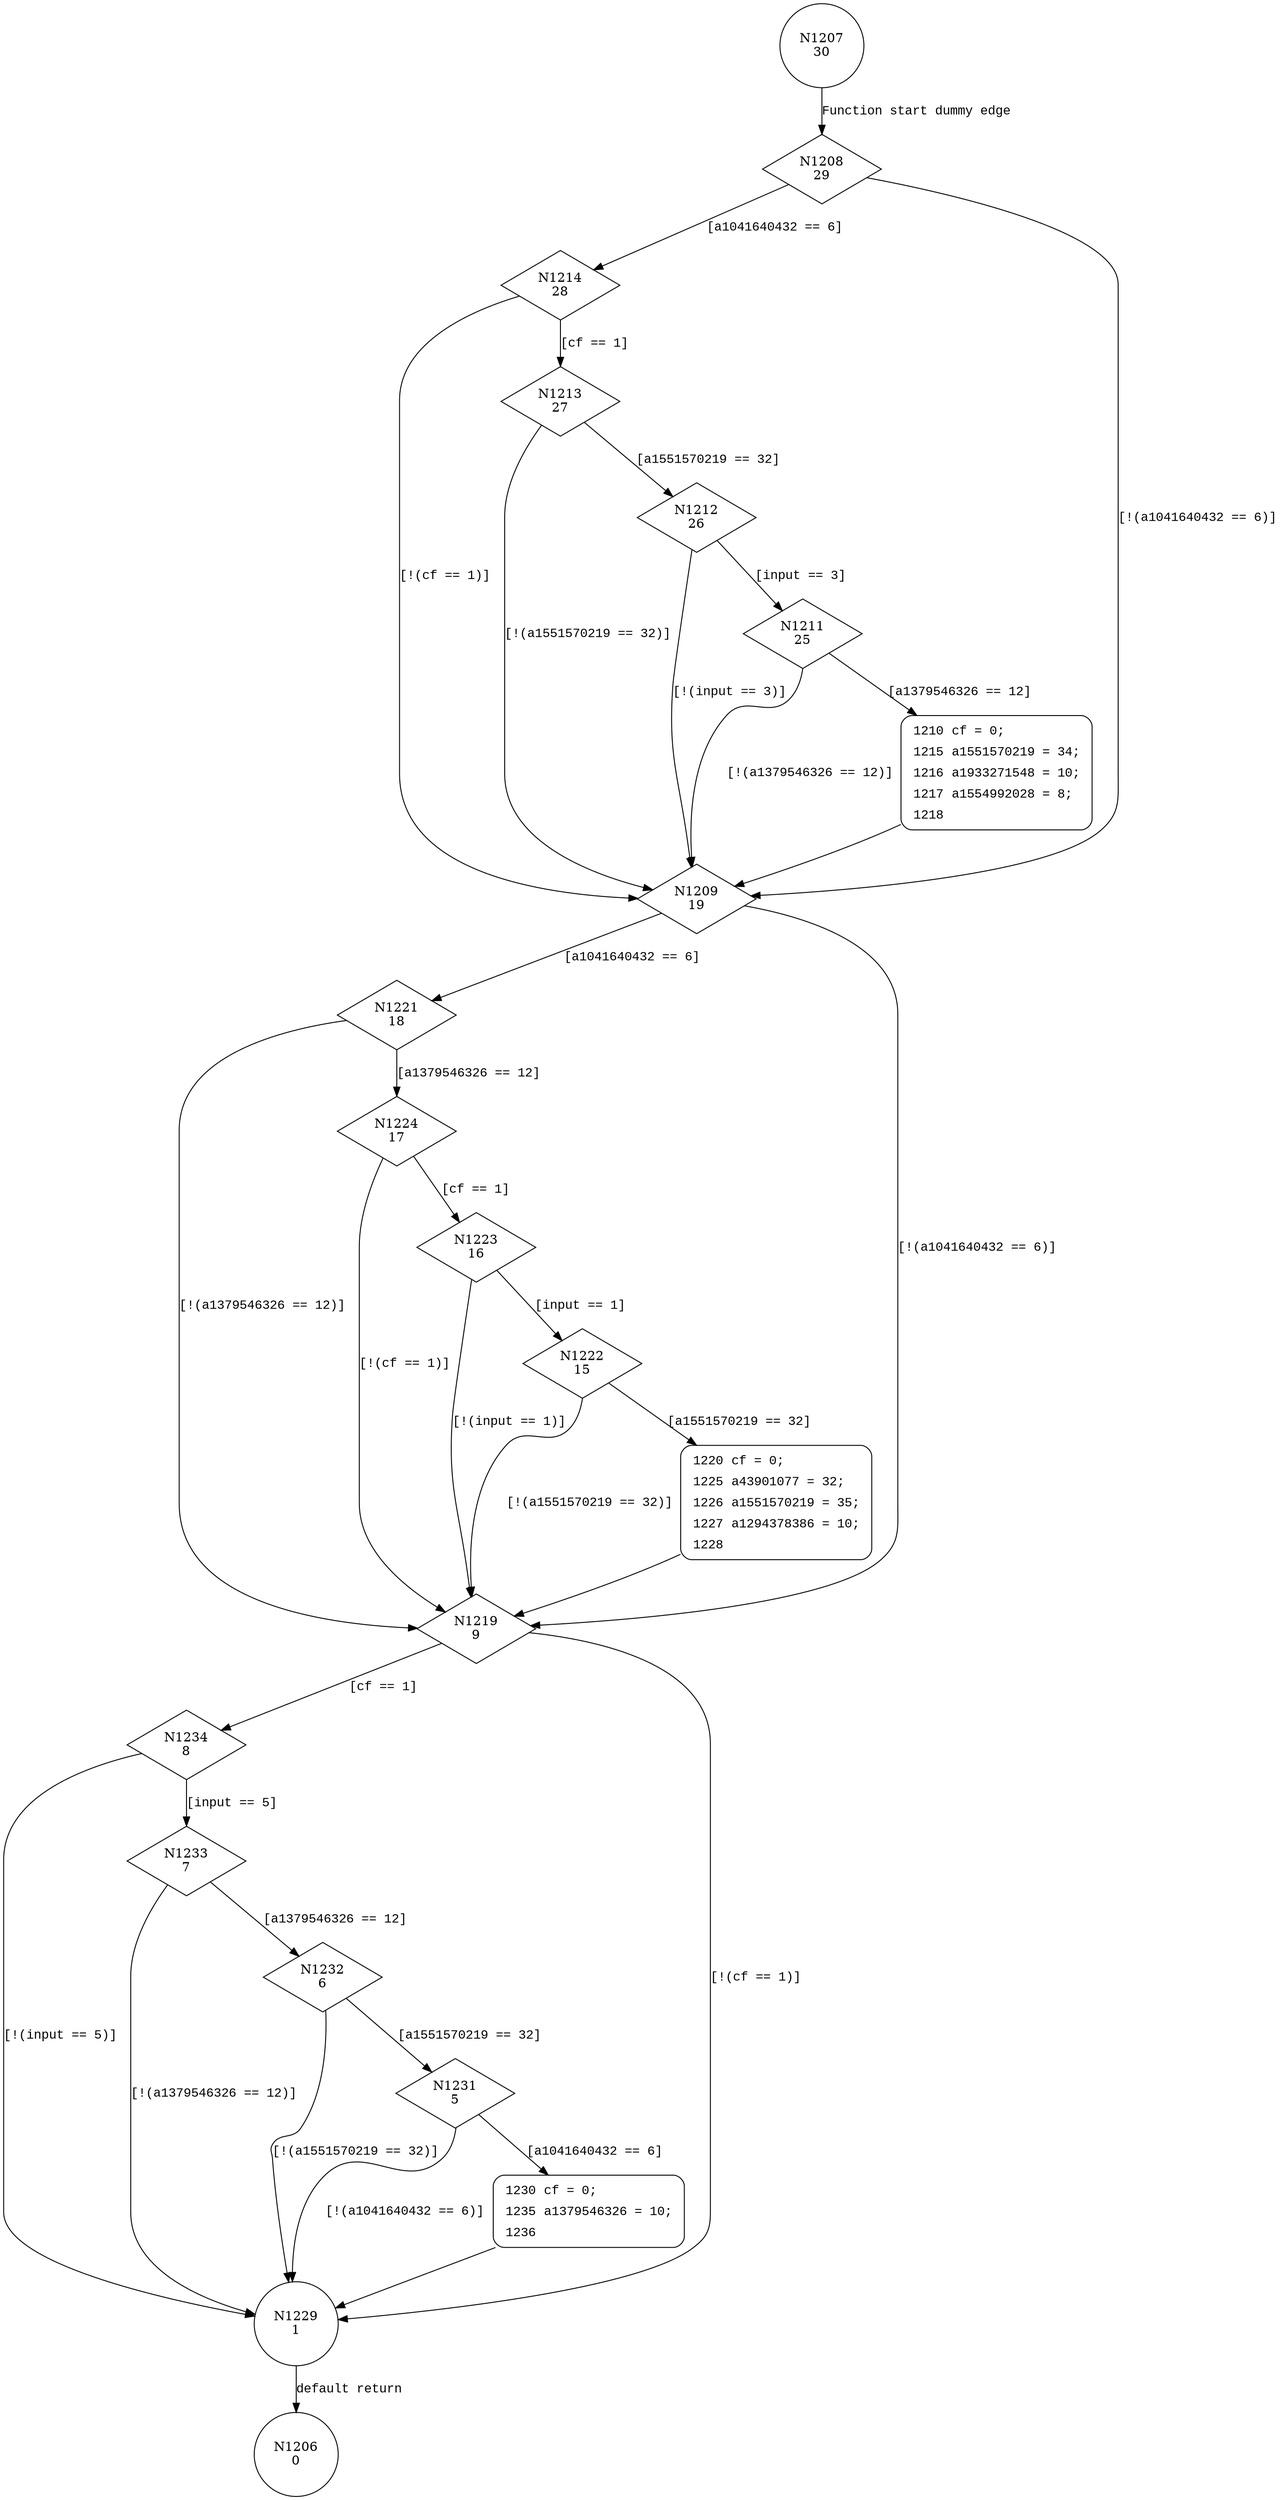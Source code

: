 digraph calculate_outputm71 {
1207 [shape="circle" label="N1207\n30"]
1208 [shape="diamond" label="N1208\n29"]
1214 [shape="diamond" label="N1214\n28"]
1209 [shape="diamond" label="N1209\n19"]
1221 [shape="diamond" label="N1221\n18"]
1219 [shape="diamond" label="N1219\n9"]
1234 [shape="diamond" label="N1234\n8"]
1229 [shape="circle" label="N1229\n1"]
1206 [shape="circle" label="N1206\n0"]
1233 [shape="diamond" label="N1233\n7"]
1232 [shape="diamond" label="N1232\n6"]
1231 [shape="diamond" label="N1231\n5"]
1230 [shape="circle" label="N1230\n4"]
1224 [shape="diamond" label="N1224\n17"]
1223 [shape="diamond" label="N1223\n16"]
1222 [shape="diamond" label="N1222\n15"]
1220 [shape="circle" label="N1220\n14"]
1213 [shape="diamond" label="N1213\n27"]
1212 [shape="diamond" label="N1212\n26"]
1211 [shape="diamond" label="N1211\n25"]
1210 [shape="circle" label="N1210\n24"]
1230 [style="filled,bold" penwidth="1" fillcolor="white" fontname="Courier New" shape="Mrecord" label=<<table border="0" cellborder="0" cellpadding="3" bgcolor="white"><tr><td align="right">1230</td><td align="left">cf = 0;</td></tr><tr><td align="right">1235</td><td align="left">a1379546326 = 10;</td></tr><tr><td align="right">1236</td><td align="left"></td></tr></table>>]
1230 -> 1229[label=""]
1220 [style="filled,bold" penwidth="1" fillcolor="white" fontname="Courier New" shape="Mrecord" label=<<table border="0" cellborder="0" cellpadding="3" bgcolor="white"><tr><td align="right">1220</td><td align="left">cf = 0;</td></tr><tr><td align="right">1225</td><td align="left">a43901077 = 32;</td></tr><tr><td align="right">1226</td><td align="left">a1551570219 = 35;</td></tr><tr><td align="right">1227</td><td align="left">a1294378386 = 10;</td></tr><tr><td align="right">1228</td><td align="left"></td></tr></table>>]
1220 -> 1219[label=""]
1210 [style="filled,bold" penwidth="1" fillcolor="white" fontname="Courier New" shape="Mrecord" label=<<table border="0" cellborder="0" cellpadding="3" bgcolor="white"><tr><td align="right">1210</td><td align="left">cf = 0;</td></tr><tr><td align="right">1215</td><td align="left">a1551570219 = 34;</td></tr><tr><td align="right">1216</td><td align="left">a1933271548 = 10;</td></tr><tr><td align="right">1217</td><td align="left">a1554992028 = 8;</td></tr><tr><td align="right">1218</td><td align="left"></td></tr></table>>]
1210 -> 1209[label=""]
1207 -> 1208 [label="Function start dummy edge" fontname="Courier New"]
1208 -> 1214 [label="[a1041640432 == 6]" fontname="Courier New"]
1208 -> 1209 [label="[!(a1041640432 == 6)]" fontname="Courier New"]
1209 -> 1221 [label="[a1041640432 == 6]" fontname="Courier New"]
1209 -> 1219 [label="[!(a1041640432 == 6)]" fontname="Courier New"]
1219 -> 1234 [label="[cf == 1]" fontname="Courier New"]
1219 -> 1229 [label="[!(cf == 1)]" fontname="Courier New"]
1229 -> 1206 [label="default return" fontname="Courier New"]
1234 -> 1233 [label="[input == 5]" fontname="Courier New"]
1234 -> 1229 [label="[!(input == 5)]" fontname="Courier New"]
1233 -> 1232 [label="[a1379546326 == 12]" fontname="Courier New"]
1233 -> 1229 [label="[!(a1379546326 == 12)]" fontname="Courier New"]
1232 -> 1231 [label="[a1551570219 == 32]" fontname="Courier New"]
1232 -> 1229 [label="[!(a1551570219 == 32)]" fontname="Courier New"]
1231 -> 1230 [label="[a1041640432 == 6]" fontname="Courier New"]
1231 -> 1229 [label="[!(a1041640432 == 6)]" fontname="Courier New"]
1221 -> 1224 [label="[a1379546326 == 12]" fontname="Courier New"]
1221 -> 1219 [label="[!(a1379546326 == 12)]" fontname="Courier New"]
1224 -> 1223 [label="[cf == 1]" fontname="Courier New"]
1224 -> 1219 [label="[!(cf == 1)]" fontname="Courier New"]
1223 -> 1222 [label="[input == 1]" fontname="Courier New"]
1223 -> 1219 [label="[!(input == 1)]" fontname="Courier New"]
1222 -> 1220 [label="[a1551570219 == 32]" fontname="Courier New"]
1222 -> 1219 [label="[!(a1551570219 == 32)]" fontname="Courier New"]
1214 -> 1213 [label="[cf == 1]" fontname="Courier New"]
1214 -> 1209 [label="[!(cf == 1)]" fontname="Courier New"]
1213 -> 1212 [label="[a1551570219 == 32]" fontname="Courier New"]
1213 -> 1209 [label="[!(a1551570219 == 32)]" fontname="Courier New"]
1212 -> 1211 [label="[input == 3]" fontname="Courier New"]
1212 -> 1209 [label="[!(input == 3)]" fontname="Courier New"]
1211 -> 1210 [label="[a1379546326 == 12]" fontname="Courier New"]
1211 -> 1209 [label="[!(a1379546326 == 12)]" fontname="Courier New"]
}